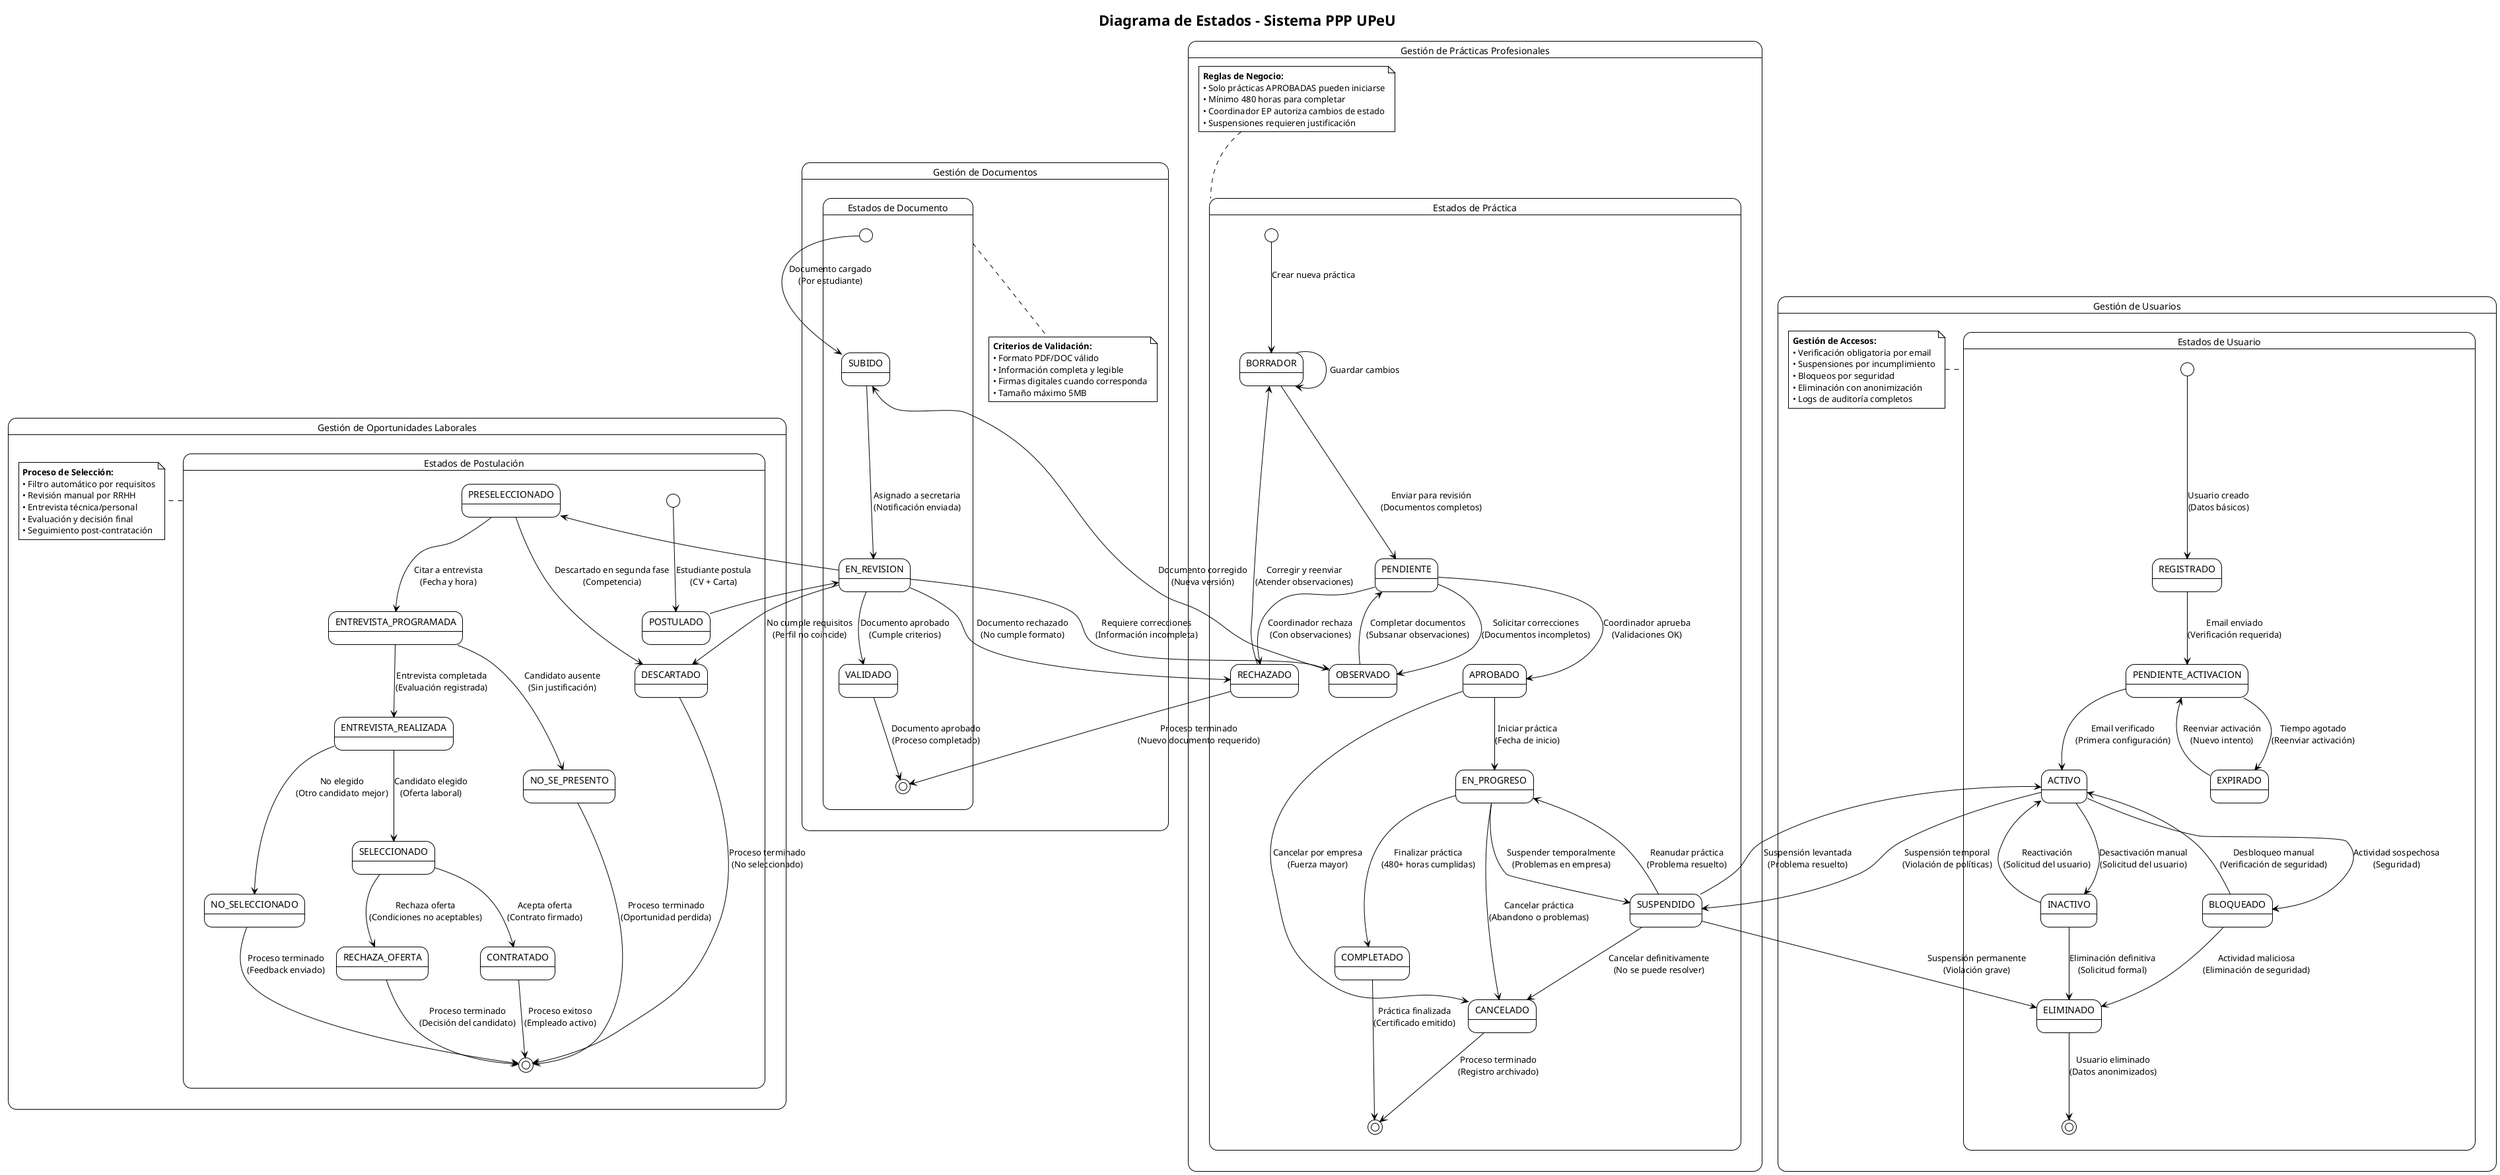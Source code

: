 @startuml
!theme plain

title Diagrama de Estados - Sistema PPP UPeU

' === ESTADOS DE PRÁCTICA ===

state "Gestión de Prácticas Profesionales" as GestionPracticas {
  
  state "Estados de Práctica" as EstadosPractica {
    [*] --> BORRADOR : Crear nueva práctica
    
    BORRADOR --> PENDIENTE : Enviar para revisión\n(Documentos completos)
    BORRADOR --> BORRADOR : Guardar cambios
    
    PENDIENTE --> APROBADO : Coordinador aprueba\n(Validaciones OK)
    PENDIENTE --> RECHAZADO : Coordinador rechaza\n(Con observaciones)
    PENDIENTE --> OBSERVADO : Solicitar correcciones\n(Documentos incompletos)
    
    RECHAZADO --> BORRADOR : Corregir y reenviar\n(Atender observaciones)
    OBSERVADO --> PENDIENTE : Completar documentos\n(Subsanar observaciones)
    
    APROBADO --> EN_PROGRESO : Iniciar práctica\n(Fecha de inicio)
    APROBADO --> CANCELADO : Cancelar por empresa\n(Fuerza mayor)
    
    EN_PROGRESO --> SUSPENDIDO : Suspender temporalmente\n(Problemas en empresa)
    EN_PROGRESO --> COMPLETADO : Finalizar práctica\n(480+ horas cumplidas)
    EN_PROGRESO --> CANCELADO : Cancelar práctica\n(Abandono o problemas)
    
    SUSPENDIDO --> EN_PROGRESO : Reanudar práctica\n(Problema resuelto)
    SUSPENDIDO --> CANCELADO : Cancelar definitivamente\n(No se puede resolver)
    
    COMPLETADO --> [*] : Práctica finalizada\n(Certificado emitido)
    CANCELADO --> [*] : Proceso terminado\n(Registro archivado)
  }
  
  note top of EstadosPractica
    **Reglas de Negocio:**
    • Solo prácticas APROBADAS pueden iniciarse
    • Mínimo 480 horas para completar
    • Coordinador EP autoriza cambios de estado
    • Suspensiones requieren justificación
  end note
}

' === ESTADOS DE DOCUMENTO ===

state "Gestión de Documentos" as GestionDocumentos {
  
  state "Estados de Documento" as EstadosDocumento {
    [*] --> SUBIDO : Documento cargado\n(Por estudiante)
    
    SUBIDO --> EN_REVISION : Asignado a secretaria\n(Notificación enviada)
    
    EN_REVISION --> VALIDADO : Documento aprobado\n(Cumple criterios)
    EN_REVISION --> RECHAZADO : Documento rechazado\n(No cumple formato)
    EN_REVISION --> OBSERVADO : Requiere correcciones\n(Información incompleta)
    
    RECHAZADO --> [*] : Proceso terminado\n(Nuevo documento requerido)
    OBSERVADO --> SUBIDO : Documento corregido\n(Nueva versión)
    VALIDADO --> [*] : Documento aprobado\n(Proceso completado)
  }
  
  note bottom of EstadosDocumento
    **Criterios de Validación:**
    • Formato PDF/DOC válido
    • Información completa y legible
    • Firmas digitales cuando corresponda
    • Tamaño máximo 5MB
  end note
}

' === ESTADOS DE POSTULACIÓN ===

state "Gestión de Oportunidades Laborales" as GestionOportunidades {
  
  state "Estados de Postulación" as EstadosPostulacion {
    [*] --> POSTULADO : Estudiante postula\n(CV + Carta)
    
    POSTULADO --> EN_REVISION : Empresa revisa\n(Filtro inicial)
    
    EN_REVISION --> PRESELECCIONADO : Cumple requisitos\n(Pasa filtro)
    EN_REVISION --> DESCARTADO : No cumple requisitos\n(Perfil no coincide)
    
    PRESELECCIONADO --> ENTREVISTA_PROGRAMADA : Citar a entrevista\n(Fecha y hora)
    PRESELECCIONADO --> DESCARTADO : Descartado en segunda fase\n(Competencia)
    
    ENTREVISTA_PROGRAMADA --> ENTREVISTA_REALIZADA : Entrevista completada\n(Evaluación registrada)
    ENTREVISTA_PROGRAMADA --> NO_SE_PRESENTO : Candidato ausente\n(Sin justificación)
    
    ENTREVISTA_REALIZADA --> SELECCIONADO : Candidato elegido\n(Oferta laboral)
    ENTREVISTA_REALIZADA --> NO_SELECCIONADO : No elegido\n(Otro candidato mejor)
    
    SELECCIONADO --> CONTRATADO : Acepta oferta\n(Contrato firmado)
    SELECCIONADO --> RECHAZA_OFERTA : Rechaza oferta\n(Condiciones no aceptables)
    
    CONTRATADO --> [*] : Proceso exitoso\n(Empleado activo)
    DESCARTADO --> [*] : Proceso terminado\n(No seleccionado)
    NO_SELECCIONADO --> [*] : Proceso terminado\n(Feedback enviado)
    NO_SE_PRESENTO --> [*] : Proceso terminado\n(Oportunidad perdida)
    RECHAZA_OFERTA --> [*] : Proceso terminado\n(Decisión del candidato)
  }
  
  note right of EstadosPostulacion
    **Proceso de Selección:**
    • Filtro automático por requisitos
    • Revisión manual por RRHH
    • Entrevista técnica/personal
    • Evaluación y decisión final
    • Seguimiento post-contratación
  end note
}

' === ESTADOS DE USUARIO ===

state "Gestión de Usuarios" as GestionUsuarios {
  
  state "Estados de Usuario" as EstadosUsuario {
    [*] --> REGISTRADO : Usuario creado\n(Datos básicos)
    
    REGISTRADO --> PENDIENTE_ACTIVACION : Email enviado\n(Verificación requerida)
    
    PENDIENTE_ACTIVACION --> ACTIVO : Email verificado\n(Primera configuración)
    PENDIENTE_ACTIVACION --> EXPIRADO : Tiempo agotado\n(Reenviar activación)
    
    EXPIRADO --> PENDIENTE_ACTIVACION : Reenviar activación\n(Nuevo intento)
    
    ACTIVO --> SUSPENDIDO : Suspensión temporal\n(Violación de políticas)
    ACTIVO --> INACTIVO : Desactivación manual\n(Solicitud del usuario)
    ACTIVO --> BLOQUEADO : Actividad sospechosa\n(Seguridad)
    
    SUSPENDIDO --> ACTIVO : Suspensión levantada\n(Problema resuelto)
    SUSPENDIDO --> ELIMINADO : Suspensión permanente\n(Violación grave)
    
    INACTIVO --> ACTIVO : Reactivación\n(Solicitud del usuario)
    INACTIVO --> ELIMINADO : Eliminación definitiva\n(Solicitud formal)
    
    BLOQUEADO --> ACTIVO : Desbloqueo manual\n(Verificación de seguridad)
    BLOQUEADO --> ELIMINADO : Actividad maliciosa\n(Eliminación de seguridad)
    
    ELIMINADO --> [*] : Usuario eliminado\n(Datos anonimizados)
  }
  
  note left of EstadosUsuario
    **Gestión de Accesos:**
    • Verificación obligatoria por email
    • Suspensiones por incumplimiento
    • Bloqueos por seguridad
    • Eliminación con anonimización
    • Logs de auditoría completos
  end note
}

@enduml